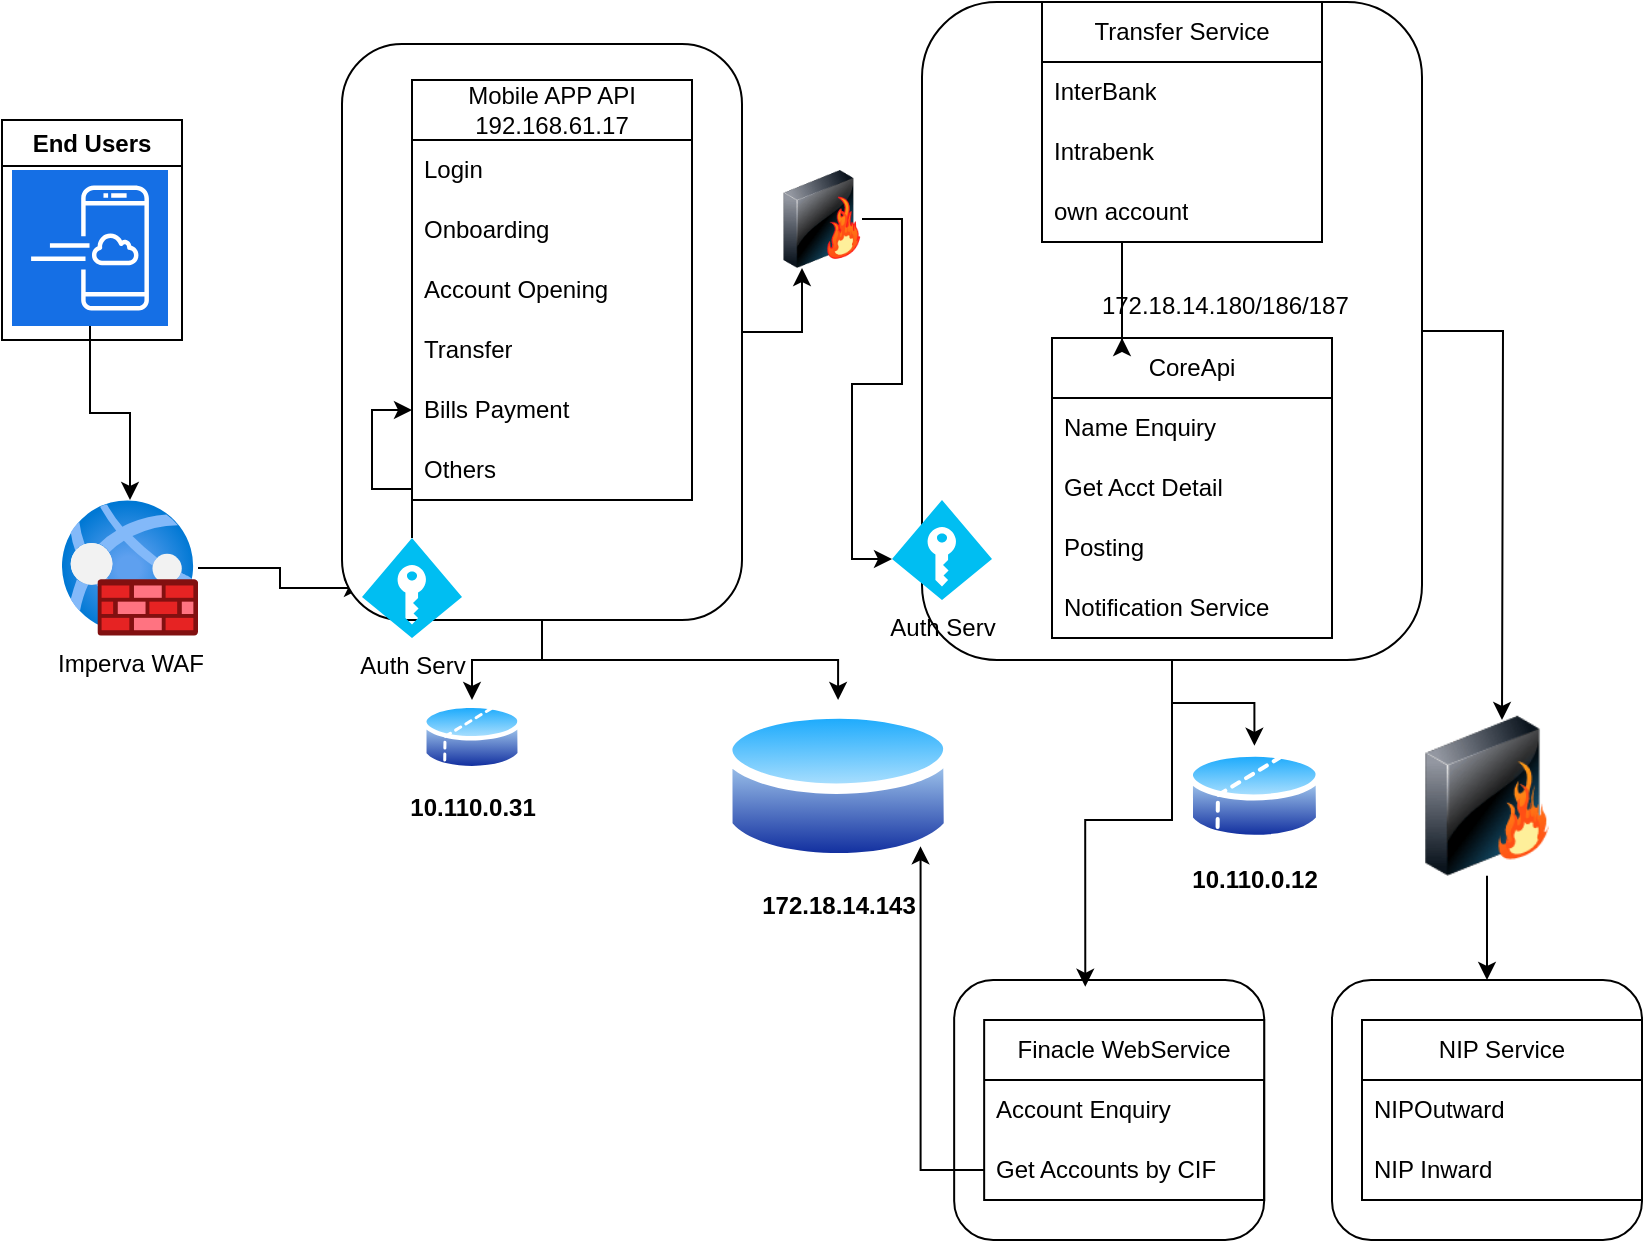 <mxfile version="26.0.11">
  <diagram name="Page-1" id="iLtLGhJoXfoRHe2laWTk">
    <mxGraphModel dx="1001" dy="463" grid="1" gridSize="10" guides="1" tooltips="1" connect="1" arrows="1" fold="1" page="1" pageScale="1" pageWidth="850" pageHeight="1100" math="0" shadow="0">
      <root>
        <mxCell id="0" />
        <mxCell id="1" parent="0" />
        <mxCell id="2rMHzWM-z_1OdCPlIjtP-69" style="edgeStyle=orthogonalEdgeStyle;rounded=0;orthogonalLoop=1;jettySize=auto;html=1;" edge="1" parent="1" source="2rMHzWM-z_1OdCPlIjtP-6">
          <mxGeometry relative="1" as="geometry">
            <mxPoint x="780" y="390" as="targetPoint" />
          </mxGeometry>
        </mxCell>
        <mxCell id="2rMHzWM-z_1OdCPlIjtP-73" style="edgeStyle=orthogonalEdgeStyle;rounded=0;orthogonalLoop=1;jettySize=auto;html=1;entryX=0.5;entryY=0;entryDx=0;entryDy=0;" edge="1" parent="1" source="2rMHzWM-z_1OdCPlIjtP-6" target="2rMHzWM-z_1OdCPlIjtP-50">
          <mxGeometry relative="1" as="geometry" />
        </mxCell>
        <mxCell id="2rMHzWM-z_1OdCPlIjtP-6" value="" style="rounded=1;whiteSpace=wrap;html=1;" vertex="1" parent="1">
          <mxGeometry x="490" y="31" width="250" height="329" as="geometry" />
        </mxCell>
        <mxCell id="2rMHzWM-z_1OdCPlIjtP-9" value="Transfer Service" style="swimlane;fontStyle=0;childLayout=stackLayout;horizontal=1;startSize=30;horizontalStack=0;resizeParent=1;resizeParentMax=0;resizeLast=0;collapsible=1;marginBottom=0;whiteSpace=wrap;html=1;" vertex="1" parent="1">
          <mxGeometry x="550" y="31" width="140" height="120" as="geometry" />
        </mxCell>
        <mxCell id="2rMHzWM-z_1OdCPlIjtP-10" value="InterBank" style="text;strokeColor=none;fillColor=none;align=left;verticalAlign=middle;spacingLeft=4;spacingRight=4;overflow=hidden;points=[[0,0.5],[1,0.5]];portConstraint=eastwest;rotatable=0;whiteSpace=wrap;html=1;" vertex="1" parent="2rMHzWM-z_1OdCPlIjtP-9">
          <mxGeometry y="30" width="140" height="30" as="geometry" />
        </mxCell>
        <mxCell id="2rMHzWM-z_1OdCPlIjtP-11" value="Intrabenk" style="text;strokeColor=none;fillColor=none;align=left;verticalAlign=middle;spacingLeft=4;spacingRight=4;overflow=hidden;points=[[0,0.5],[1,0.5]];portConstraint=eastwest;rotatable=0;whiteSpace=wrap;html=1;" vertex="1" parent="2rMHzWM-z_1OdCPlIjtP-9">
          <mxGeometry y="60" width="140" height="30" as="geometry" />
        </mxCell>
        <mxCell id="2rMHzWM-z_1OdCPlIjtP-12" value="own account" style="text;strokeColor=none;fillColor=none;align=left;verticalAlign=middle;spacingLeft=4;spacingRight=4;overflow=hidden;points=[[0,0.5],[1,0.5]];portConstraint=eastwest;rotatable=0;whiteSpace=wrap;html=1;" vertex="1" parent="2rMHzWM-z_1OdCPlIjtP-9">
          <mxGeometry y="90" width="140" height="30" as="geometry" />
        </mxCell>
        <mxCell id="2rMHzWM-z_1OdCPlIjtP-13" value="CoreApi" style="swimlane;fontStyle=0;childLayout=stackLayout;horizontal=1;startSize=30;horizontalStack=0;resizeParent=1;resizeParentMax=0;resizeLast=0;collapsible=1;marginBottom=0;whiteSpace=wrap;html=1;" vertex="1" parent="1">
          <mxGeometry x="555" y="199" width="140" height="150" as="geometry" />
        </mxCell>
        <mxCell id="2rMHzWM-z_1OdCPlIjtP-14" value="Name Enquiry" style="text;strokeColor=none;fillColor=none;align=left;verticalAlign=middle;spacingLeft=4;spacingRight=4;overflow=hidden;points=[[0,0.5],[1,0.5]];portConstraint=eastwest;rotatable=0;whiteSpace=wrap;html=1;" vertex="1" parent="2rMHzWM-z_1OdCPlIjtP-13">
          <mxGeometry y="30" width="140" height="30" as="geometry" />
        </mxCell>
        <mxCell id="2rMHzWM-z_1OdCPlIjtP-15" value="Get Acct Detail" style="text;strokeColor=none;fillColor=none;align=left;verticalAlign=middle;spacingLeft=4;spacingRight=4;overflow=hidden;points=[[0,0.5],[1,0.5]];portConstraint=eastwest;rotatable=0;whiteSpace=wrap;html=1;" vertex="1" parent="2rMHzWM-z_1OdCPlIjtP-13">
          <mxGeometry y="60" width="140" height="30" as="geometry" />
        </mxCell>
        <mxCell id="2rMHzWM-z_1OdCPlIjtP-16" value="Posting" style="text;strokeColor=none;fillColor=none;align=left;verticalAlign=middle;spacingLeft=4;spacingRight=4;overflow=hidden;points=[[0,0.5],[1,0.5]];portConstraint=eastwest;rotatable=0;whiteSpace=wrap;html=1;" vertex="1" parent="2rMHzWM-z_1OdCPlIjtP-13">
          <mxGeometry y="90" width="140" height="30" as="geometry" />
        </mxCell>
        <mxCell id="2rMHzWM-z_1OdCPlIjtP-52" value="Notification Service" style="text;strokeColor=none;fillColor=none;align=left;verticalAlign=middle;spacingLeft=4;spacingRight=4;overflow=hidden;points=[[0,0.5],[1,0.5]];portConstraint=eastwest;rotatable=0;whiteSpace=wrap;html=1;" vertex="1" parent="2rMHzWM-z_1OdCPlIjtP-13">
          <mxGeometry y="120" width="140" height="30" as="geometry" />
        </mxCell>
        <mxCell id="2rMHzWM-z_1OdCPlIjtP-39" style="edgeStyle=orthogonalEdgeStyle;rounded=0;orthogonalLoop=1;jettySize=auto;html=1;" edge="1" parent="1" source="2rMHzWM-z_1OdCPlIjtP-17" target="2rMHzWM-z_1OdCPlIjtP-35">
          <mxGeometry relative="1" as="geometry" />
        </mxCell>
        <mxCell id="2rMHzWM-z_1OdCPlIjtP-17" value="Imperva WAF" style="image;aspect=fixed;html=1;points=[];align=center;fontSize=12;image=img/lib/azure2/networking/Web_Application_Firewall_Policies_WAF.svg;" vertex="1" parent="1">
          <mxGeometry x="60" y="280" width="68" height="68" as="geometry" />
        </mxCell>
        <mxCell id="2rMHzWM-z_1OdCPlIjtP-42" style="edgeStyle=orthogonalEdgeStyle;rounded=0;orthogonalLoop=1;jettySize=auto;html=1;entryX=0.25;entryY=1;entryDx=0;entryDy=0;" edge="1" parent="1" source="2rMHzWM-z_1OdCPlIjtP-18" target="2rMHzWM-z_1OdCPlIjtP-41">
          <mxGeometry relative="1" as="geometry" />
        </mxCell>
        <mxCell id="2rMHzWM-z_1OdCPlIjtP-56" style="edgeStyle=orthogonalEdgeStyle;rounded=0;orthogonalLoop=1;jettySize=auto;html=1;" edge="1" parent="1" source="2rMHzWM-z_1OdCPlIjtP-18" target="2rMHzWM-z_1OdCPlIjtP-33">
          <mxGeometry relative="1" as="geometry" />
        </mxCell>
        <mxCell id="2rMHzWM-z_1OdCPlIjtP-57" style="edgeStyle=orthogonalEdgeStyle;rounded=0;orthogonalLoop=1;jettySize=auto;html=1;" edge="1" parent="1" source="2rMHzWM-z_1OdCPlIjtP-18" target="2rMHzWM-z_1OdCPlIjtP-31">
          <mxGeometry relative="1" as="geometry" />
        </mxCell>
        <mxCell id="2rMHzWM-z_1OdCPlIjtP-18" value="" style="rounded=1;whiteSpace=wrap;html=1;" vertex="1" parent="1">
          <mxGeometry x="200" y="52" width="200" height="288" as="geometry" />
        </mxCell>
        <mxCell id="2rMHzWM-z_1OdCPlIjtP-19" value="Mobile APP API&lt;div&gt;192.168.61.17&lt;/div&gt;" style="swimlane;fontStyle=0;childLayout=stackLayout;horizontal=1;startSize=30;horizontalStack=0;resizeParent=1;resizeParentMax=0;resizeLast=0;collapsible=1;marginBottom=0;whiteSpace=wrap;html=1;" vertex="1" parent="1">
          <mxGeometry x="235" y="70" width="140" height="210" as="geometry" />
        </mxCell>
        <mxCell id="2rMHzWM-z_1OdCPlIjtP-20" value="Login" style="text;strokeColor=none;fillColor=none;align=left;verticalAlign=middle;spacingLeft=4;spacingRight=4;overflow=hidden;points=[[0,0.5],[1,0.5]];portConstraint=eastwest;rotatable=0;whiteSpace=wrap;html=1;" vertex="1" parent="2rMHzWM-z_1OdCPlIjtP-19">
          <mxGeometry y="30" width="140" height="30" as="geometry" />
        </mxCell>
        <mxCell id="2rMHzWM-z_1OdCPlIjtP-21" value="Onboarding" style="text;strokeColor=none;fillColor=none;align=left;verticalAlign=middle;spacingLeft=4;spacingRight=4;overflow=hidden;points=[[0,0.5],[1,0.5]];portConstraint=eastwest;rotatable=0;whiteSpace=wrap;html=1;" vertex="1" parent="2rMHzWM-z_1OdCPlIjtP-19">
          <mxGeometry y="60" width="140" height="30" as="geometry" />
        </mxCell>
        <mxCell id="2rMHzWM-z_1OdCPlIjtP-22" value="Account Opening" style="text;strokeColor=none;fillColor=none;align=left;verticalAlign=middle;spacingLeft=4;spacingRight=4;overflow=hidden;points=[[0,0.5],[1,0.5]];portConstraint=eastwest;rotatable=0;whiteSpace=wrap;html=1;" vertex="1" parent="2rMHzWM-z_1OdCPlIjtP-19">
          <mxGeometry y="90" width="140" height="30" as="geometry" />
        </mxCell>
        <mxCell id="2rMHzWM-z_1OdCPlIjtP-23" value="Transfer" style="text;strokeColor=none;fillColor=none;align=left;verticalAlign=middle;spacingLeft=4;spacingRight=4;overflow=hidden;points=[[0,0.5],[1,0.5]];portConstraint=eastwest;rotatable=0;whiteSpace=wrap;html=1;" vertex="1" parent="2rMHzWM-z_1OdCPlIjtP-19">
          <mxGeometry y="120" width="140" height="30" as="geometry" />
        </mxCell>
        <mxCell id="2rMHzWM-z_1OdCPlIjtP-24" value="Bills Payment" style="text;strokeColor=none;fillColor=none;align=left;verticalAlign=middle;spacingLeft=4;spacingRight=4;overflow=hidden;points=[[0,0.5],[1,0.5]];portConstraint=eastwest;rotatable=0;whiteSpace=wrap;html=1;" vertex="1" parent="2rMHzWM-z_1OdCPlIjtP-19">
          <mxGeometry y="150" width="140" height="30" as="geometry" />
        </mxCell>
        <mxCell id="2rMHzWM-z_1OdCPlIjtP-74" value="Others" style="text;strokeColor=none;fillColor=none;align=left;verticalAlign=middle;spacingLeft=4;spacingRight=4;overflow=hidden;points=[[0,0.5],[1,0.5]];portConstraint=eastwest;rotatable=0;whiteSpace=wrap;html=1;" vertex="1" parent="2rMHzWM-z_1OdCPlIjtP-19">
          <mxGeometry y="180" width="140" height="30" as="geometry" />
        </mxCell>
        <mxCell id="2rMHzWM-z_1OdCPlIjtP-25" value="Auth Serv" style="verticalLabelPosition=bottom;html=1;verticalAlign=top;align=center;strokeColor=none;fillColor=#00BEF2;shape=mxgraph.azure.access_control;" vertex="1" parent="1">
          <mxGeometry x="475" y="280" width="50" height="50" as="geometry" />
        </mxCell>
        <mxCell id="2rMHzWM-z_1OdCPlIjtP-29" value="End Users" style="swimlane;whiteSpace=wrap;html=1;" vertex="1" parent="1">
          <mxGeometry x="30" y="90" width="90" height="110" as="geometry" />
        </mxCell>
        <mxCell id="2rMHzWM-z_1OdCPlIjtP-1" value="" style="sketch=0;points=[[0,0,0],[0.25,0,0],[0.5,0,0],[0.75,0,0],[1,0,0],[0,1,0],[0.25,1,0],[0.5,1,0],[0.75,1,0],[1,1,0],[0,0.25,0],[0,0.5,0],[0,0.75,0],[1,0.25,0],[1,0.5,0],[1,0.75,0]];outlineConnect=0;fontColor=#232F3E;fillColor=light-dark(#156fe5, #ff81d9);strokeColor=#ffffff;dashed=0;verticalLabelPosition=bottom;verticalAlign=top;align=center;html=1;fontSize=12;fontStyle=0;aspect=fixed;shape=mxgraph.aws4.resourceIcon;resIcon=mxgraph.aws4.mobile_application;" vertex="1" parent="2rMHzWM-z_1OdCPlIjtP-29">
          <mxGeometry x="5" y="25" width="78" height="78" as="geometry" />
        </mxCell>
        <mxCell id="2rMHzWM-z_1OdCPlIjtP-31" value="&lt;b&gt;172.18.14.143&lt;/b&gt;" style="image;aspect=fixed;perimeter=ellipsePerimeter;html=1;align=center;shadow=0;dashed=0;spacingTop=3;image=img/lib/active_directory/database.svg;" vertex="1" parent="1">
          <mxGeometry x="390" y="380" width="116.08" height="85.9" as="geometry" />
        </mxCell>
        <mxCell id="2rMHzWM-z_1OdCPlIjtP-33" value="&lt;b&gt;10.110.0.31&lt;/b&gt;" style="image;aspect=fixed;perimeter=ellipsePerimeter;html=1;align=center;shadow=0;dashed=0;spacingTop=3;image=img/lib/active_directory/database_partition_2.svg;" vertex="1" parent="1">
          <mxGeometry x="240" y="380" width="50" height="37" as="geometry" />
        </mxCell>
        <mxCell id="2rMHzWM-z_1OdCPlIjtP-40" value="" style="edgeStyle=orthogonalEdgeStyle;rounded=0;orthogonalLoop=1;jettySize=auto;html=1;" edge="1" parent="1" source="2rMHzWM-z_1OdCPlIjtP-35" target="2rMHzWM-z_1OdCPlIjtP-24">
          <mxGeometry relative="1" as="geometry" />
        </mxCell>
        <mxCell id="2rMHzWM-z_1OdCPlIjtP-35" value="Auth Serv" style="verticalLabelPosition=bottom;html=1;verticalAlign=top;align=center;strokeColor=none;fillColor=#00BEF2;shape=mxgraph.azure.access_control;" vertex="1" parent="1">
          <mxGeometry x="210" y="299" width="50" height="50" as="geometry" />
        </mxCell>
        <mxCell id="2rMHzWM-z_1OdCPlIjtP-36" style="edgeStyle=orthogonalEdgeStyle;rounded=0;orthogonalLoop=1;jettySize=auto;html=1;" edge="1" parent="1" source="2rMHzWM-z_1OdCPlIjtP-1" target="2rMHzWM-z_1OdCPlIjtP-17">
          <mxGeometry relative="1" as="geometry" />
        </mxCell>
        <mxCell id="2rMHzWM-z_1OdCPlIjtP-41" value="" style="image;html=1;image=img/lib/clip_art/networking/Firewall-page1_128x128.png" vertex="1" parent="1">
          <mxGeometry x="420" y="115" width="40" height="49" as="geometry" />
        </mxCell>
        <mxCell id="2rMHzWM-z_1OdCPlIjtP-45" style="edgeStyle=orthogonalEdgeStyle;rounded=0;orthogonalLoop=1;jettySize=auto;html=1;entryX=0;entryY=0.59;entryDx=0;entryDy=0;entryPerimeter=0;" edge="1" parent="1" source="2rMHzWM-z_1OdCPlIjtP-41" target="2rMHzWM-z_1OdCPlIjtP-25">
          <mxGeometry relative="1" as="geometry" />
        </mxCell>
        <mxCell id="2rMHzWM-z_1OdCPlIjtP-49" style="edgeStyle=orthogonalEdgeStyle;rounded=0;orthogonalLoop=1;jettySize=auto;html=1;entryX=0.25;entryY=0;entryDx=0;entryDy=0;" edge="1" parent="1" source="2rMHzWM-z_1OdCPlIjtP-12" target="2rMHzWM-z_1OdCPlIjtP-13">
          <mxGeometry relative="1" as="geometry">
            <Array as="points">
              <mxPoint x="590" y="200" />
            </Array>
          </mxGeometry>
        </mxCell>
        <mxCell id="2rMHzWM-z_1OdCPlIjtP-50" value="&lt;b&gt;10.110.0.12&lt;/b&gt;" style="image;aspect=fixed;perimeter=ellipsePerimeter;html=1;align=center;shadow=0;dashed=0;spacingTop=3;image=img/lib/active_directory/database_partition_2.svg;" vertex="1" parent="1">
          <mxGeometry x="622.43" y="402.9" width="67.57" height="50" as="geometry" />
        </mxCell>
        <mxCell id="2rMHzWM-z_1OdCPlIjtP-55" value="" style="rounded=1;whiteSpace=wrap;html=1;" vertex="1" parent="1">
          <mxGeometry x="695" y="520" width="155" height="130" as="geometry" />
        </mxCell>
        <mxCell id="2rMHzWM-z_1OdCPlIjtP-60" value="NIP Service" style="swimlane;fontStyle=0;childLayout=stackLayout;horizontal=1;startSize=30;horizontalStack=0;resizeParent=1;resizeParentMax=0;resizeLast=0;collapsible=1;marginBottom=0;whiteSpace=wrap;html=1;" vertex="1" parent="1">
          <mxGeometry x="710" y="540" width="140" height="90" as="geometry" />
        </mxCell>
        <mxCell id="2rMHzWM-z_1OdCPlIjtP-61" value="NIPOutward&amp;nbsp;" style="text;strokeColor=none;fillColor=none;align=left;verticalAlign=middle;spacingLeft=4;spacingRight=4;overflow=hidden;points=[[0,0.5],[1,0.5]];portConstraint=eastwest;rotatable=0;whiteSpace=wrap;html=1;" vertex="1" parent="2rMHzWM-z_1OdCPlIjtP-60">
          <mxGeometry y="30" width="140" height="30" as="geometry" />
        </mxCell>
        <mxCell id="2rMHzWM-z_1OdCPlIjtP-62" value="NIP Inward" style="text;strokeColor=none;fillColor=none;align=left;verticalAlign=middle;spacingLeft=4;spacingRight=4;overflow=hidden;points=[[0,0.5],[1,0.5]];portConstraint=eastwest;rotatable=0;whiteSpace=wrap;html=1;" vertex="1" parent="2rMHzWM-z_1OdCPlIjtP-60">
          <mxGeometry y="60" width="140" height="30" as="geometry" />
        </mxCell>
        <mxCell id="2rMHzWM-z_1OdCPlIjtP-68" style="edgeStyle=orthogonalEdgeStyle;rounded=0;orthogonalLoop=1;jettySize=auto;html=1;entryX=0.5;entryY=0;entryDx=0;entryDy=0;" edge="1" parent="1" source="2rMHzWM-z_1OdCPlIjtP-64" target="2rMHzWM-z_1OdCPlIjtP-55">
          <mxGeometry relative="1" as="geometry" />
        </mxCell>
        <mxCell id="2rMHzWM-z_1OdCPlIjtP-64" value="" style="image;html=1;image=img/lib/clip_art/networking/Firewall_128x128.png" vertex="1" parent="1">
          <mxGeometry x="732.5" y="387.9" width="80" height="80" as="geometry" />
        </mxCell>
        <mxCell id="2rMHzWM-z_1OdCPlIjtP-70" value="&amp;nbsp; &amp;nbsp;172.18.14.180/186/187" style="text;html=1;align=center;verticalAlign=middle;whiteSpace=wrap;rounded=0;" vertex="1" parent="1">
          <mxGeometry x="610" y="160" width="60" height="30" as="geometry" />
        </mxCell>
        <mxCell id="2rMHzWM-z_1OdCPlIjtP-76" value="" style="rounded=1;whiteSpace=wrap;html=1;" vertex="1" parent="1">
          <mxGeometry x="506.08" y="520" width="155" height="130" as="geometry" />
        </mxCell>
        <mxCell id="2rMHzWM-z_1OdCPlIjtP-77" value="Finacle WebService" style="swimlane;fontStyle=0;childLayout=stackLayout;horizontal=1;startSize=30;horizontalStack=0;resizeParent=1;resizeParentMax=0;resizeLast=0;collapsible=1;marginBottom=0;whiteSpace=wrap;html=1;" vertex="1" parent="1">
          <mxGeometry x="521.08" y="540" width="140" height="90" as="geometry" />
        </mxCell>
        <mxCell id="2rMHzWM-z_1OdCPlIjtP-78" value="Account Enquiry&amp;nbsp;" style="text;strokeColor=none;fillColor=none;align=left;verticalAlign=middle;spacingLeft=4;spacingRight=4;overflow=hidden;points=[[0,0.5],[1,0.5]];portConstraint=eastwest;rotatable=0;whiteSpace=wrap;html=1;" vertex="1" parent="2rMHzWM-z_1OdCPlIjtP-77">
          <mxGeometry y="30" width="140" height="30" as="geometry" />
        </mxCell>
        <mxCell id="2rMHzWM-z_1OdCPlIjtP-79" value="Get Accounts by CIF" style="text;strokeColor=none;fillColor=none;align=left;verticalAlign=middle;spacingLeft=4;spacingRight=4;overflow=hidden;points=[[0,0.5],[1,0.5]];portConstraint=eastwest;rotatable=0;whiteSpace=wrap;html=1;" vertex="1" parent="2rMHzWM-z_1OdCPlIjtP-77">
          <mxGeometry y="60" width="140" height="30" as="geometry" />
        </mxCell>
        <mxCell id="2rMHzWM-z_1OdCPlIjtP-81" style="edgeStyle=orthogonalEdgeStyle;rounded=0;orthogonalLoop=1;jettySize=auto;html=1;entryX=1;entryY=1;entryDx=0;entryDy=0;" edge="1" parent="1" source="2rMHzWM-z_1OdCPlIjtP-79" target="2rMHzWM-z_1OdCPlIjtP-31">
          <mxGeometry relative="1" as="geometry" />
        </mxCell>
        <mxCell id="2rMHzWM-z_1OdCPlIjtP-83" style="edgeStyle=orthogonalEdgeStyle;rounded=0;orthogonalLoop=1;jettySize=auto;html=1;entryX=0.423;entryY=0.026;entryDx=0;entryDy=0;entryPerimeter=0;" edge="1" parent="1" source="2rMHzWM-z_1OdCPlIjtP-6" target="2rMHzWM-z_1OdCPlIjtP-76">
          <mxGeometry relative="1" as="geometry" />
        </mxCell>
      </root>
    </mxGraphModel>
  </diagram>
</mxfile>
